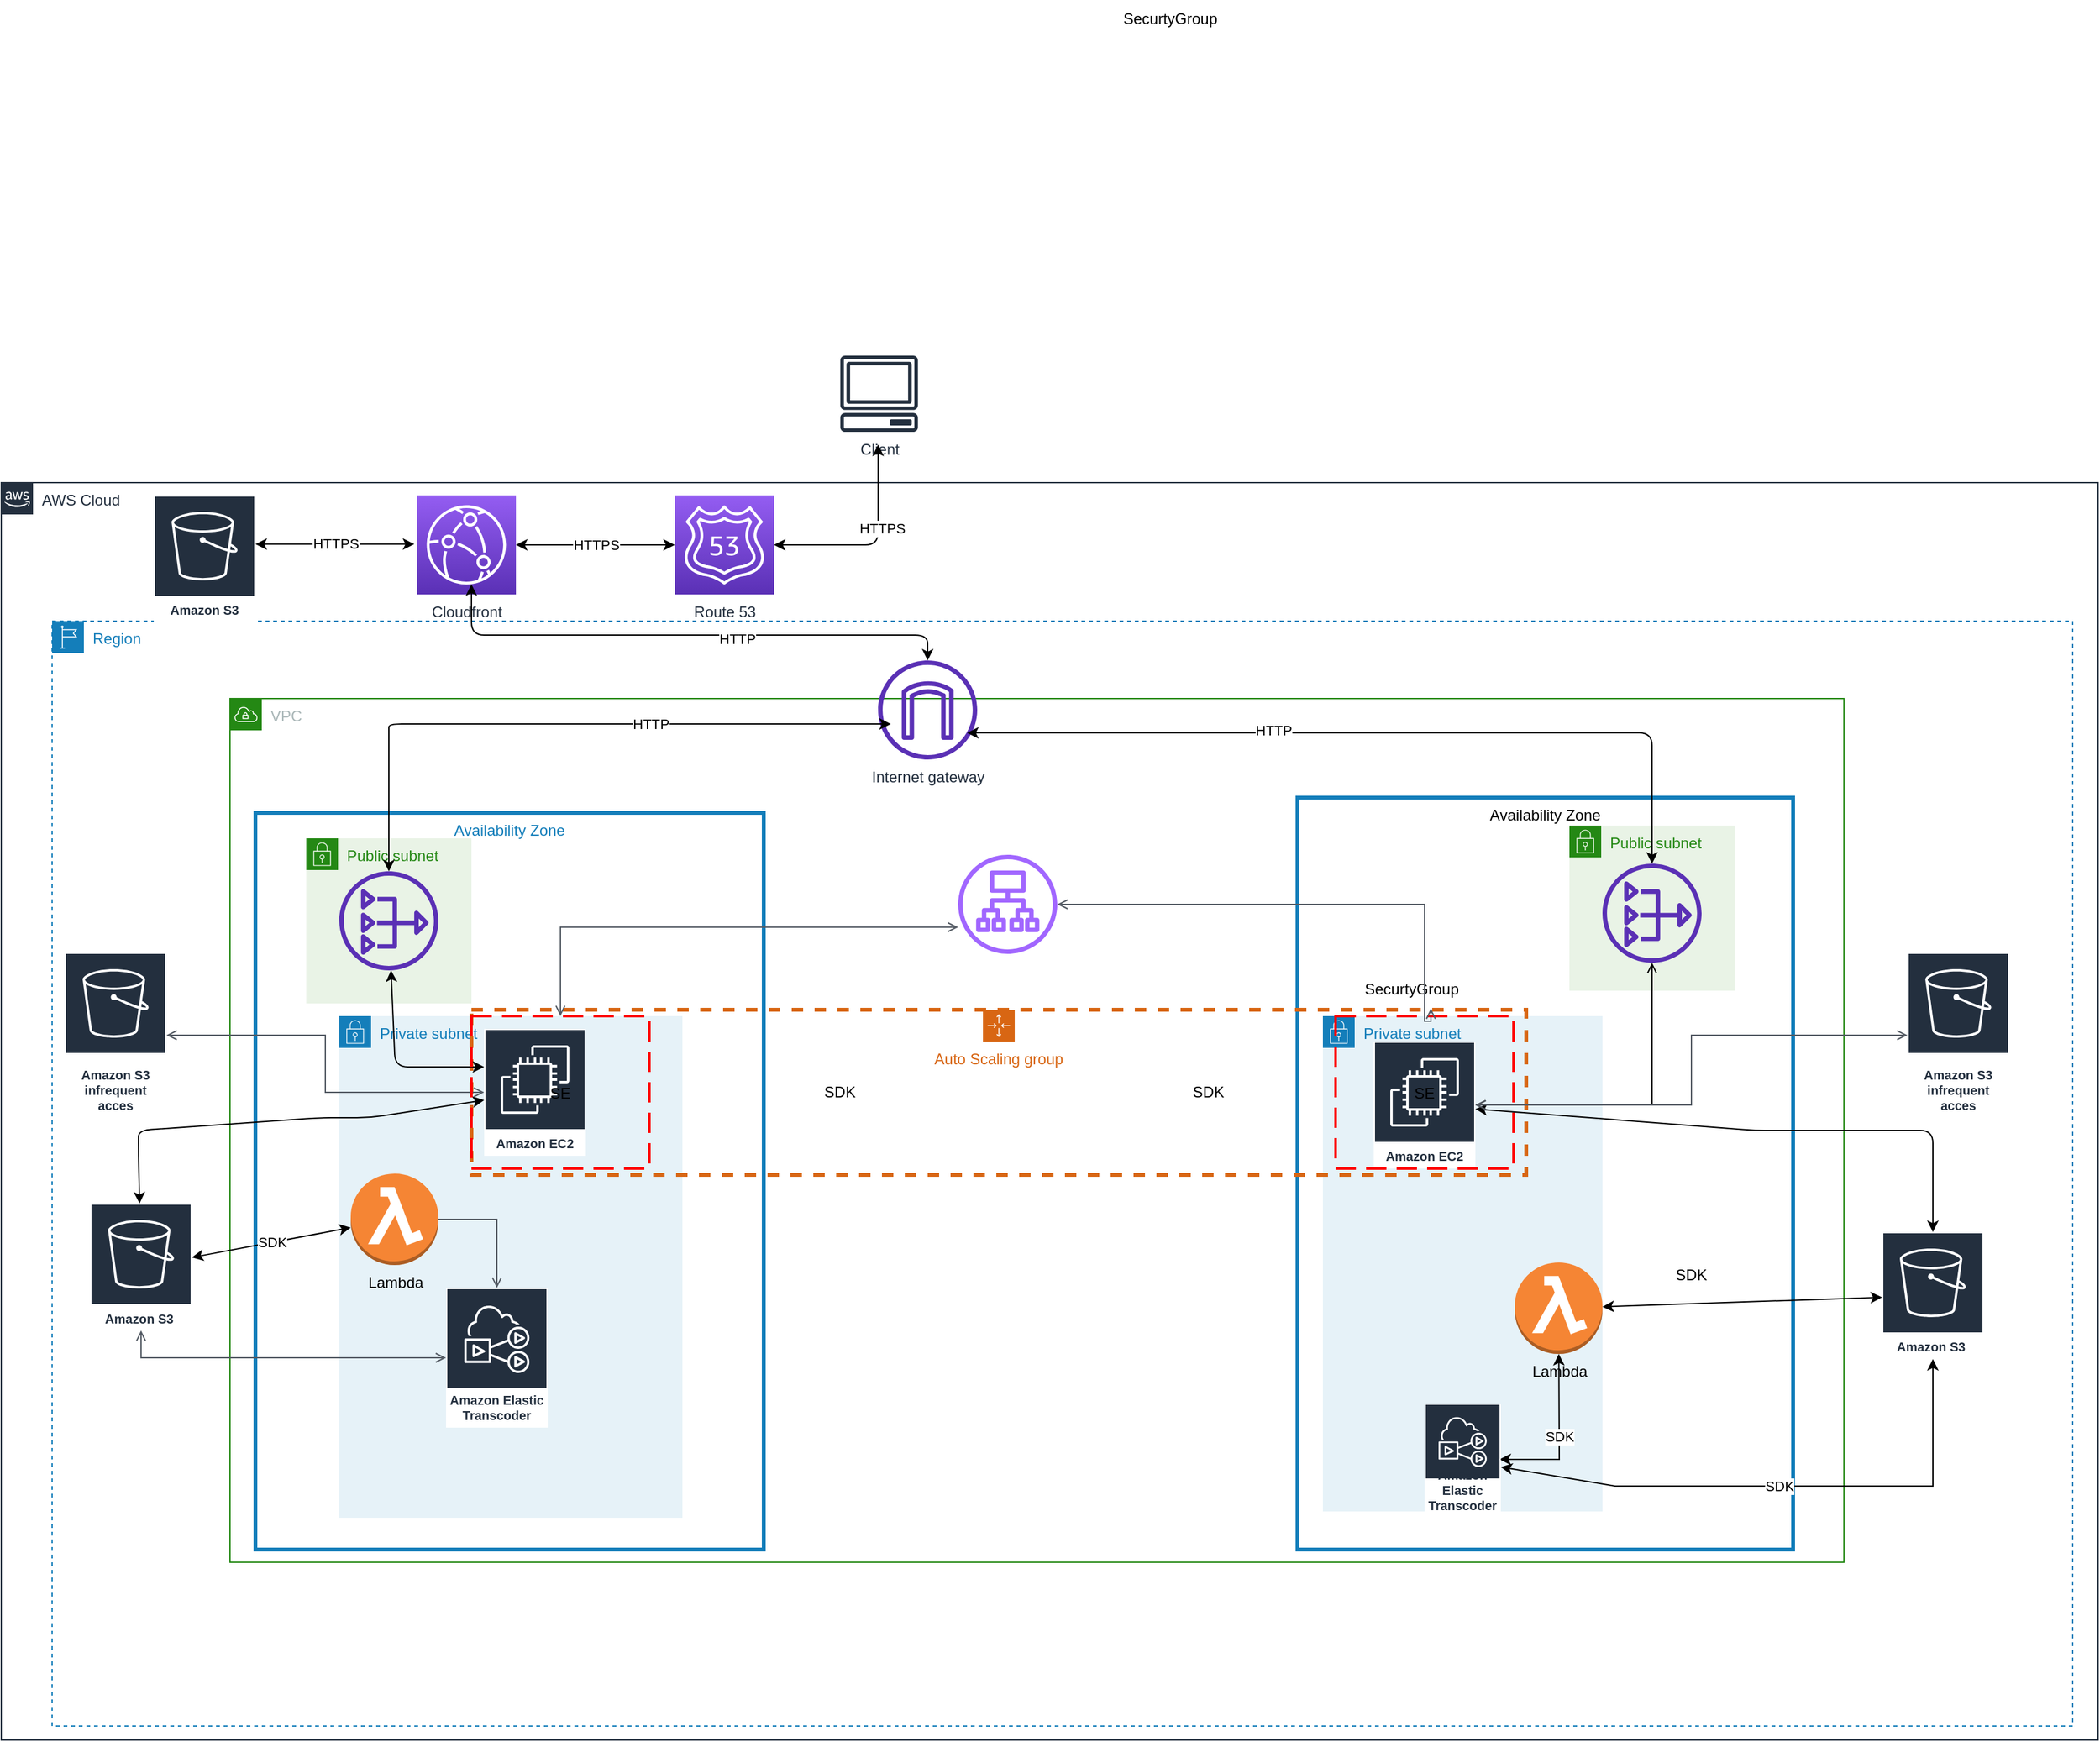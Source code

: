 <mxfile version="15.4.0" type="device"><diagram id="ZTVE2EngAERq7PLSofzu" name="Page-1"><mxGraphModel dx="1680" dy="1917" grid="1" gridSize="10" guides="1" tooltips="1" connect="1" arrows="1" fold="1" page="1" pageScale="1" pageWidth="850" pageHeight="1100" math="0" shadow="0"><root><mxCell id="0"/><mxCell id="1" parent="0"/><mxCell id="fy6zX3aaSo3DReg2tkl1-92" value="Private subnet" style="points=[[0,0],[0.25,0],[0.5,0],[0.75,0],[1,0],[1,0.25],[1,0.5],[1,0.75],[1,1],[0.75,1],[0.5,1],[0.25,1],[0,1],[0,0.75],[0,0.5],[0,0.25]];outlineConnect=0;gradientColor=none;html=1;whiteSpace=wrap;fontSize=12;fontStyle=0;shape=mxgraph.aws4.group;grIcon=mxgraph.aws4.group_security_group;grStroke=0;strokeColor=#147EBA;fillColor=#E6F2F8;verticalAlign=top;align=left;spacingLeft=30;fontColor=#147EBA;dashed=0;" parent="1" vertex="1"><mxGeometry x="1060" y="520" width="220" height="390" as="geometry"/></mxCell><mxCell id="fy6zX3aaSo3DReg2tkl1-94" value="Availability Zone" style="strokeColor=#147EBA;verticalAlign=top;fontStyle=0;fillColor=none;strokeWidth=3;" parent="1" vertex="1"><mxGeometry x="1040" y="348" width="390" height="592" as="geometry"/></mxCell><mxCell id="fy6zX3aaSo3DReg2tkl1-88" value="Private subnet" style="points=[[0,0],[0.25,0],[0.5,0],[0.75,0],[1,0],[1,0.25],[1,0.5],[1,0.75],[1,1],[0.75,1],[0.5,1],[0.25,1],[0,1],[0,0.75],[0,0.5],[0,0.25]];outlineConnect=0;gradientColor=none;html=1;whiteSpace=wrap;fontSize=12;fontStyle=0;shape=mxgraph.aws4.group;grIcon=mxgraph.aws4.group_security_group;grStroke=0;strokeColor=#147EBA;fillColor=#E6F2F8;verticalAlign=top;align=left;spacingLeft=30;fontColor=#147EBA;dashed=0;" parent="1" vertex="1"><mxGeometry x="286" y="520" width="270" height="395" as="geometry"/></mxCell><mxCell id="fy6zX3aaSo3DReg2tkl1-11" value="AWS Cloud" style="points=[[0,0],[0.25,0],[0.5,0],[0.75,0],[1,0],[1,0.25],[1,0.5],[1,0.75],[1,1],[0.75,1],[0.5,1],[0.25,1],[0,1],[0,0.75],[0,0.5],[0,0.25]];outlineConnect=0;gradientColor=none;html=1;whiteSpace=wrap;fontSize=12;fontStyle=0;shape=mxgraph.aws4.group;grIcon=mxgraph.aws4.group_aws_cloud_alt;strokeColor=#232F3E;fillColor=none;verticalAlign=top;align=left;spacingLeft=30;fontColor=#232F3E;dashed=0;" parent="1" vertex="1"><mxGeometry x="20" y="100" width="1650" height="990" as="geometry"/></mxCell><mxCell id="fy6zX3aaSo3DReg2tkl1-3" value="Region" style="points=[[0,0],[0.25,0],[0.5,0],[0.75,0],[1,0],[1,0.25],[1,0.5],[1,0.75],[1,1],[0.75,1],[0.5,1],[0.25,1],[0,1],[0,0.75],[0,0.5],[0,0.25]];outlineConnect=0;gradientColor=none;html=1;whiteSpace=wrap;fontSize=12;fontStyle=0;shape=mxgraph.aws4.group;grIcon=mxgraph.aws4.group_region;strokeColor=#147EBA;fillColor=none;verticalAlign=top;align=left;spacingLeft=30;fontColor=#147EBA;dashed=1;" parent="1" vertex="1"><mxGeometry x="60" y="209" width="1590" height="870" as="geometry"/></mxCell><mxCell id="fy6zX3aaSo3DReg2tkl1-5" value="VPC" style="points=[[0,0],[0.25,0],[0.5,0],[0.75,0],[1,0],[1,0.25],[1,0.5],[1,0.75],[1,1],[0.75,1],[0.5,1],[0.25,1],[0,1],[0,0.75],[0,0.5],[0,0.25]];outlineConnect=0;gradientColor=none;html=1;whiteSpace=wrap;fontSize=12;fontStyle=0;shape=mxgraph.aws4.group;grIcon=mxgraph.aws4.group_vpc;strokeColor=#248814;fillColor=none;verticalAlign=top;align=left;spacingLeft=30;fontColor=#AAB7B8;dashed=0;" parent="1" vertex="1"><mxGeometry x="200" y="270" width="1270" height="680" as="geometry"/></mxCell><mxCell id="fy6zX3aaSo3DReg2tkl1-85" value="Auto Scaling group" style="points=[[0,0],[0.25,0],[0.5,0],[0.75,0],[1,0],[1,0.25],[1,0.5],[1,0.75],[1,1],[0.75,1],[0.5,1],[0.25,1],[0,1],[0,0.75],[0,0.5],[0,0.25]];outlineConnect=0;gradientColor=none;html=1;whiteSpace=wrap;fontSize=12;fontStyle=0;shape=mxgraph.aws4.groupCenter;grIcon=mxgraph.aws4.group_auto_scaling_group;grStroke=1;strokeColor=#D86613;fillColor=none;verticalAlign=top;align=center;fontColor=#D86613;dashed=1;spacingTop=25;strokeWidth=3;" parent="1" vertex="1"><mxGeometry x="390" y="515" width="830" height="130" as="geometry"/></mxCell><mxCell id="fy6zX3aaSo3DReg2tkl1-93" value="Availability Zone" style="fillColor=none;strokeColor=#147EBA;dashed=2;verticalAlign=top;fontStyle=0;fontColor=#147EBA;strokeWidth=3;" parent="1" vertex="1"><mxGeometry x="220" y="360" width="400" height="580" as="geometry"/></mxCell><mxCell id="fy6zX3aaSo3DReg2tkl1-63" value="Public subnet" style="points=[[0,0],[0.25,0],[0.5,0],[0.75,0],[1,0],[1,0.25],[1,0.5],[1,0.75],[1,1],[0.75,1],[0.5,1],[0.25,1],[0,1],[0,0.75],[0,0.5],[0,0.25]];outlineConnect=0;gradientColor=none;html=1;whiteSpace=wrap;fontSize=12;fontStyle=0;shape=mxgraph.aws4.group;grIcon=mxgraph.aws4.group_security_group;grStroke=0;strokeColor=#248814;fillColor=#E9F3E6;verticalAlign=top;align=left;spacingLeft=30;fontColor=#248814;dashed=0;" parent="1" vertex="1"><mxGeometry x="1254" y="370" width="130" height="130" as="geometry"/></mxCell><mxCell id="fy6zX3aaSo3DReg2tkl1-62" value="Public subnet" style="points=[[0,0],[0.25,0],[0.5,0],[0.75,0],[1,0],[1,0.25],[1,0.5],[1,0.75],[1,1],[0.75,1],[0.5,1],[0.25,1],[0,1],[0,0.75],[0,0.5],[0,0.25]];outlineConnect=0;gradientColor=none;html=1;whiteSpace=wrap;fontSize=12;fontStyle=0;shape=mxgraph.aws4.group;grIcon=mxgraph.aws4.group_security_group;grStroke=0;strokeColor=#248814;fillColor=#E9F3E6;verticalAlign=top;align=left;spacingLeft=30;fontColor=#248814;dashed=0;" parent="1" vertex="1"><mxGeometry x="260" y="380" width="130" height="130" as="geometry"/></mxCell><mxCell id="fy6zX3aaSo3DReg2tkl1-12" value="Client&lt;br&gt;" style="outlineConnect=0;fontColor=#232F3E;gradientColor=none;fillColor=#232F3E;strokeColor=none;dashed=0;verticalLabelPosition=bottom;verticalAlign=top;align=center;html=1;fontSize=12;fontStyle=0;aspect=fixed;pointerEvents=1;shape=mxgraph.aws4.client;" parent="1" vertex="1"><mxGeometry x="680" width="61.58" height="60" as="geometry"/></mxCell><mxCell id="fy6zX3aaSo3DReg2tkl1-14" value="Route 53&lt;br&gt;" style="outlineConnect=0;fontColor=#232F3E;gradientColor=#945DF2;gradientDirection=north;fillColor=#5A30B5;strokeColor=#ffffff;dashed=0;verticalLabelPosition=bottom;verticalAlign=top;align=center;html=1;fontSize=12;fontStyle=0;aspect=fixed;shape=mxgraph.aws4.resourceIcon;resIcon=mxgraph.aws4.route_53;" parent="1" vertex="1"><mxGeometry x="550" y="110" width="78" height="78" as="geometry"/></mxCell><mxCell id="fy6zX3aaSo3DReg2tkl1-15" value="Cloudfront&lt;br&gt;" style="outlineConnect=0;fontColor=#232F3E;gradientColor=#945DF2;gradientDirection=north;fillColor=#5A30B5;strokeColor=#ffffff;dashed=0;verticalLabelPosition=bottom;verticalAlign=top;align=center;html=1;fontSize=12;fontStyle=0;aspect=fixed;shape=mxgraph.aws4.resourceIcon;resIcon=mxgraph.aws4.cloudfront;" parent="1" vertex="1"><mxGeometry x="347" y="110" width="78" height="78" as="geometry"/></mxCell><mxCell id="fy6zX3aaSo3DReg2tkl1-17" value="Internet gateway&lt;br&gt;" style="outlineConnect=0;fontColor=#232F3E;gradientColor=none;fillColor=#5A30B5;strokeColor=none;dashed=0;verticalLabelPosition=bottom;verticalAlign=top;align=center;html=1;fontSize=12;fontStyle=0;aspect=fixed;pointerEvents=1;shape=mxgraph.aws4.internet_gateway;" parent="1" vertex="1"><mxGeometry x="710" y="240" width="78" height="78" as="geometry"/></mxCell><mxCell id="fy6zX3aaSo3DReg2tkl1-24" value="Amazon EC2" style="outlineConnect=0;fontColor=#232F3E;gradientColor=none;strokeColor=#ffffff;fillColor=#232F3E;dashed=0;verticalLabelPosition=middle;verticalAlign=bottom;align=center;html=1;whiteSpace=wrap;fontSize=10;fontStyle=1;spacing=3;shape=mxgraph.aws4.productIcon;prIcon=mxgraph.aws4.ec2;" parent="1" vertex="1"><mxGeometry x="400" y="530" width="80" height="100" as="geometry"/></mxCell><mxCell id="fy6zX3aaSo3DReg2tkl1-25" value="Amazon EC2" style="outlineConnect=0;fontColor=#232F3E;gradientColor=none;strokeColor=#ffffff;fillColor=#232F3E;dashed=0;verticalLabelPosition=middle;verticalAlign=bottom;align=center;html=1;whiteSpace=wrap;fontSize=10;fontStyle=1;spacing=3;shape=mxgraph.aws4.productIcon;prIcon=mxgraph.aws4.ec2;" parent="1" vertex="1"><mxGeometry x="1100" y="540" width="80" height="100" as="geometry"/></mxCell><mxCell id="fy6zX3aaSo3DReg2tkl1-26" value="Lambda" style="outlineConnect=0;dashed=0;verticalLabelPosition=bottom;verticalAlign=top;align=center;html=1;shape=mxgraph.aws3.lambda_function;fillColor=#F58534;gradientColor=none;" parent="1" vertex="1"><mxGeometry x="1211" y="714" width="69" height="72" as="geometry"/></mxCell><mxCell id="fy6zX3aaSo3DReg2tkl1-27" value="Lambda" style="outlineConnect=0;dashed=0;verticalLabelPosition=bottom;verticalAlign=top;align=center;html=1;shape=mxgraph.aws3.lambda_function;fillColor=#F58534;gradientColor=none;" parent="1" vertex="1"><mxGeometry x="295" y="644" width="69" height="72" as="geometry"/></mxCell><mxCell id="fy6zX3aaSo3DReg2tkl1-31" value="Amazon S3&amp;nbsp;" style="outlineConnect=0;fontColor=#232F3E;gradientColor=none;strokeColor=#ffffff;fillColor=#232F3E;dashed=0;verticalLabelPosition=middle;verticalAlign=bottom;align=center;html=1;whiteSpace=wrap;fontSize=10;fontStyle=1;spacing=3;shape=mxgraph.aws4.productIcon;prIcon=mxgraph.aws4.s3;" parent="1" vertex="1"><mxGeometry x="90" y="667.5" width="80" height="100" as="geometry"/></mxCell><mxCell id="fy6zX3aaSo3DReg2tkl1-32" value="Amazon S3" style="outlineConnect=0;fontColor=#232F3E;gradientColor=none;strokeColor=#ffffff;fillColor=#232F3E;dashed=0;verticalLabelPosition=middle;verticalAlign=bottom;align=center;html=1;whiteSpace=wrap;fontSize=10;fontStyle=1;spacing=3;shape=mxgraph.aws4.productIcon;prIcon=mxgraph.aws4.s3;" parent="1" vertex="1"><mxGeometry x="140" y="110" width="80" height="100" as="geometry"/></mxCell><mxCell id="fy6zX3aaSo3DReg2tkl1-42" value="" style="endArrow=classic;startArrow=classic;html=1;" parent="1" source="fy6zX3aaSo3DReg2tkl1-14" edge="1"><mxGeometry width="50" height="50" relative="1" as="geometry"><mxPoint x="660" y="120" as="sourcePoint"/><mxPoint x="710" y="70" as="targetPoint"/><Array as="points"><mxPoint x="710" y="149"/></Array></mxGeometry></mxCell><mxCell id="fy6zX3aaSo3DReg2tkl1-95" value="HTTPS" style="edgeLabel;html=1;align=center;verticalAlign=middle;resizable=0;points=[];fontColor=#000000;" parent="fy6zX3aaSo3DReg2tkl1-42" vertex="1" connectable="0"><mxGeometry x="0.183" y="-3" relative="1" as="geometry"><mxPoint as="offset"/></mxGeometry></mxCell><mxCell id="fy6zX3aaSo3DReg2tkl1-45" value="HTTPS" style="endArrow=classic;startArrow=classic;html=1;" parent="1" source="fy6zX3aaSo3DReg2tkl1-15" target="fy6zX3aaSo3DReg2tkl1-14" edge="1"><mxGeometry width="50" height="50" relative="1" as="geometry"><mxPoint x="425" y="159" as="sourcePoint"/><mxPoint x="507" y="80" as="targetPoint"/><Array as="points"/></mxGeometry></mxCell><mxCell id="fy6zX3aaSo3DReg2tkl1-46" value="HTTPS" style="endArrow=classic;startArrow=classic;html=1;" parent="1" edge="1"><mxGeometry width="50" height="50" relative="1" as="geometry"><mxPoint x="220.0" y="148.41" as="sourcePoint"/><mxPoint x="345" y="148.41" as="targetPoint"/><Array as="points"/></mxGeometry></mxCell><mxCell id="fy6zX3aaSo3DReg2tkl1-47" value="" style="endArrow=classic;startArrow=classic;html=1;exitX=0.551;exitY=0.897;exitDx=0;exitDy=0;exitPerimeter=0;" parent="1" source="fy6zX3aaSo3DReg2tkl1-15" target="fy6zX3aaSo3DReg2tkl1-17" edge="1"><mxGeometry width="50" height="50" relative="1" as="geometry"><mxPoint x="455.0" y="310" as="sourcePoint"/><mxPoint x="580" y="310" as="targetPoint"/><Array as="points"><mxPoint x="390" y="220"/><mxPoint x="749" y="220"/></Array></mxGeometry></mxCell><mxCell id="fy6zX3aaSo3DReg2tkl1-101" value="HTTP" style="edgeLabel;html=1;align=center;verticalAlign=middle;resizable=0;points=[];fontColor=#000000;" parent="fy6zX3aaSo3DReg2tkl1-47" vertex="1" connectable="0"><mxGeometry x="0.187" y="-3" relative="1" as="geometry"><mxPoint as="offset"/></mxGeometry></mxCell><mxCell id="fy6zX3aaSo3DReg2tkl1-60" value="" style="edgeStyle=orthogonalEdgeStyle;html=1;endArrow=open;elbow=vertical;startArrow=open;startFill=0;endFill=0;strokeColor=#000000;rounded=0;fontFamily=Helvetica;fontSize=11;fontColor=#000000;align=center;" parent="1" source="fy6zX3aaSo3DReg2tkl1-25" target="fy6zX3aaSo3DReg2tkl1-59" edge="1"><mxGeometry width="50" height="50" relative="1" as="geometry"><mxPoint x="980" y="650" as="sourcePoint"/><mxPoint x="1030" y="600" as="targetPoint"/><Array as="points"><mxPoint x="1319" y="590"/></Array></mxGeometry></mxCell><mxCell id="fy6zX3aaSo3DReg2tkl1-61" value="" style="endArrow=classic;startArrow=classic;html=1;" parent="1" source="fy6zX3aaSo3DReg2tkl1-24" target="fy6zX3aaSo3DReg2tkl1-58" edge="1"><mxGeometry width="50" height="50" relative="1" as="geometry"><mxPoint x="980" y="650" as="sourcePoint"/><mxPoint x="1030" y="600" as="targetPoint"/><Array as="points"><mxPoint x="400" y="560"/><mxPoint x="330" y="560"/></Array></mxGeometry></mxCell><mxCell id="fy6zX3aaSo3DReg2tkl1-58" value="" style="outlineConnect=0;fontColor=#232F3E;gradientColor=none;fillColor=#5A30B5;strokeColor=none;dashed=0;verticalLabelPosition=bottom;verticalAlign=top;align=center;html=1;fontSize=12;fontStyle=0;aspect=fixed;pointerEvents=1;shape=mxgraph.aws4.nat_gateway;" parent="1" vertex="1"><mxGeometry x="286" y="406" width="78" height="78" as="geometry"/></mxCell><mxCell id="fy6zX3aaSo3DReg2tkl1-59" value="" style="outlineConnect=0;fontColor=#232F3E;gradientColor=none;fillColor=#5A30B5;strokeColor=none;dashed=0;verticalLabelPosition=bottom;verticalAlign=top;align=center;html=1;fontSize=12;fontStyle=0;aspect=fixed;pointerEvents=1;shape=mxgraph.aws4.nat_gateway;" parent="1" vertex="1"><mxGeometry x="1280" y="400" width="78" height="78" as="geometry"/></mxCell><mxCell id="fy6zX3aaSo3DReg2tkl1-64" value="" style="endArrow=classic;startArrow=classic;html=1;" parent="1" source="fy6zX3aaSo3DReg2tkl1-58" edge="1"><mxGeometry width="50" height="50" relative="1" as="geometry"><mxPoint x="355" y="400" as="sourcePoint"/><mxPoint x="720" y="290" as="targetPoint"/><Array as="points"><mxPoint x="325" y="300"/><mxPoint x="325" y="290"/><mxPoint x="690" y="290"/></Array></mxGeometry></mxCell><mxCell id="fy6zX3aaSo3DReg2tkl1-98" value="HTTP" style="edgeLabel;html=1;align=center;verticalAlign=middle;resizable=0;points=[];fontColor=#000000;" parent="fy6zX3aaSo3DReg2tkl1-64" vertex="1" connectable="0"><mxGeometry x="0.256" relative="1" as="geometry"><mxPoint x="1" as="offset"/></mxGeometry></mxCell><mxCell id="fy6zX3aaSo3DReg2tkl1-65" value="" style="endArrow=classic;startArrow=classic;html=1;" parent="1" target="fy6zX3aaSo3DReg2tkl1-59" edge="1"><mxGeometry width="50" height="50" relative="1" as="geometry"><mxPoint x="780" y="297.02" as="sourcePoint"/><mxPoint x="1135" y="187.997" as="targetPoint"/><Array as="points"><mxPoint x="1319" y="297"/></Array></mxGeometry></mxCell><mxCell id="fy6zX3aaSo3DReg2tkl1-99" value="HTTP&lt;br&gt;" style="edgeLabel;html=1;align=center;verticalAlign=middle;resizable=0;points=[];fontColor=#000000;" parent="fy6zX3aaSo3DReg2tkl1-65" vertex="1" connectable="0"><mxGeometry x="-0.251" y="2" relative="1" as="geometry"><mxPoint as="offset"/></mxGeometry></mxCell><mxCell id="fy6zX3aaSo3DReg2tkl1-67" value="SDK" style="endArrow=classic;startArrow=classic;html=1;" parent="1" source="fy6zX3aaSo3DReg2tkl1-27" target="fy6zX3aaSo3DReg2tkl1-31" edge="1"><mxGeometry width="50" height="50" relative="1" as="geometry"><mxPoint x="246" y="680" as="sourcePoint"/><mxPoint x="870" y="670" as="targetPoint"/></mxGeometry></mxCell><mxCell id="fy6zX3aaSo3DReg2tkl1-72" value="" style="endArrow=classic;startArrow=classic;html=1;" parent="1" source="fy6zX3aaSo3DReg2tkl1-26" edge="1"><mxGeometry width="50" height="50" relative="1" as="geometry"><mxPoint x="820" y="720" as="sourcePoint"/><mxPoint x="1500" y="741.358" as="targetPoint"/></mxGeometry></mxCell><mxCell id="fy6zX3aaSo3DReg2tkl1-73" value="" style="endArrow=classic;startArrow=classic;html=1;" parent="1" target="fy6zX3aaSo3DReg2tkl1-25" edge="1"><mxGeometry width="50" height="50" relative="1" as="geometry"><mxPoint x="1540" y="690" as="sourcePoint"/><mxPoint x="1200" y="610" as="targetPoint"/><Array as="points"><mxPoint x="1540" y="610"/><mxPoint x="1400" y="610"/></Array></mxGeometry></mxCell><mxCell id="fy6zX3aaSo3DReg2tkl1-84" style="edgeStyle=orthogonalEdgeStyle;rounded=0;orthogonalLoop=1;jettySize=auto;html=1;exitX=0.5;exitY=1;exitDx=0;exitDy=0;" parent="1" source="fy6zX3aaSo3DReg2tkl1-3" target="fy6zX3aaSo3DReg2tkl1-3" edge="1"><mxGeometry relative="1" as="geometry"/></mxCell><mxCell id="fy6zX3aaSo3DReg2tkl1-105" value="" style="endArrow=classic;startArrow=classic;html=1;" parent="1" source="fy6zX3aaSo3DReg2tkl1-31" target="fy6zX3aaSo3DReg2tkl1-24" edge="1"><mxGeometry width="50" height="50" relative="1" as="geometry"><mxPoint x="160" y="650" as="sourcePoint"/><mxPoint x="410" y="590" as="targetPoint"/><Array as="points"><mxPoint x="128" y="630"/><mxPoint x="128" y="610"/><mxPoint x="270" y="600"/><mxPoint x="310" y="600"/></Array></mxGeometry></mxCell><mxCell id="fy6zX3aaSo3DReg2tkl1-107" value="SDK" style="text;html=1;strokeColor=none;fillColor=none;align=center;verticalAlign=middle;whiteSpace=wrap;rounded=0;fontColor=#000000;" parent="1" vertex="1"><mxGeometry x="1330" y="714" width="40" height="20" as="geometry"/></mxCell><mxCell id="fy6zX3aaSo3DReg2tkl1-112" value="SDK" style="text;html=1;strokeColor=none;fillColor=none;align=center;verticalAlign=middle;whiteSpace=wrap;rounded=0;fontColor=#000000;" parent="1" vertex="1"><mxGeometry x="950" y="570" width="40" height="20" as="geometry"/></mxCell><mxCell id="fy6zX3aaSo3DReg2tkl1-117" value="SDK" style="text;html=1;strokeColor=none;fillColor=none;align=center;verticalAlign=middle;whiteSpace=wrap;rounded=0;fontColor=#000000;" parent="1" vertex="1"><mxGeometry x="660" y="570" width="40" height="20" as="geometry"/></mxCell><mxCell id="m29cKv5t0SwwVVwQptrH-3" value="SDK" style="endArrow=classic;startArrow=classic;html=1;rounded=0;" parent="1" target="fy6zX3aaSo3DReg2tkl1-26" edge="1"><mxGeometry width="50" height="50" relative="1" as="geometry"><mxPoint x="1199" y="869.0" as="sourcePoint"/><mxPoint x="1190" y="760" as="targetPoint"/><Array as="points"><mxPoint x="1246" y="869"/></Array></mxGeometry></mxCell><mxCell id="m29cKv5t0SwwVVwQptrH-4" value="SDK" style="endArrow=classic;startArrow=classic;html=1;rounded=0;" parent="1" source="JbQnYRZd90ixwiyYp90o-15" target="JbQnYRZd90ixwiyYp90o-11" edge="1"><mxGeometry width="50" height="50" relative="1" as="geometry"><mxPoint x="1160" y="830.0" as="sourcePoint"/><mxPoint x="800" y="770" as="targetPoint"/><Array as="points"><mxPoint x="1290" y="890"/><mxPoint x="1540" y="890"/></Array></mxGeometry></mxCell><mxCell id="JbQnYRZd90ixwiyYp90o-1" value="Amazon Elastic Transcoder" style="sketch=0;outlineConnect=0;fontColor=#232F3E;gradientColor=none;strokeColor=#ffffff;fillColor=#232F3E;dashed=0;verticalLabelPosition=middle;verticalAlign=bottom;align=center;html=1;whiteSpace=wrap;fontSize=10;fontStyle=1;spacing=3;shape=mxgraph.aws4.productIcon;prIcon=mxgraph.aws4.elastic_transcoder;" parent="1" vertex="1"><mxGeometry x="370" y="734" width="80" height="110" as="geometry"/></mxCell><mxCell id="JbQnYRZd90ixwiyYp90o-3" value="" style="edgeStyle=orthogonalEdgeStyle;html=1;endArrow=open;elbow=vertical;startArrow=none;endFill=0;strokeColor=#545B64;rounded=0;" parent="1" source="fy6zX3aaSo3DReg2tkl1-27" target="JbQnYRZd90ixwiyYp90o-1" edge="1"><mxGeometry width="100" relative="1" as="geometry"><mxPoint x="290" y="760" as="sourcePoint"/><mxPoint x="390" y="760" as="targetPoint"/></mxGeometry></mxCell><mxCell id="JbQnYRZd90ixwiyYp90o-5" value="" style="edgeStyle=orthogonalEdgeStyle;html=1;endArrow=open;elbow=vertical;startArrow=open;startFill=0;endFill=0;strokeColor=#545B64;rounded=0;" parent="1" source="JbQnYRZd90ixwiyYp90o-6" target="fy6zX3aaSo3DReg2tkl1-24" edge="1"><mxGeometry width="100" relative="1" as="geometry"><mxPoint x="180" y="550" as="sourcePoint"/><mxPoint x="280" y="550" as="targetPoint"/></mxGeometry></mxCell><mxCell id="JbQnYRZd90ixwiyYp90o-6" value="Amazon S3&lt;br&gt;infrequent acces" style="sketch=0;outlineConnect=0;fontColor=#232F3E;gradientColor=none;strokeColor=#ffffff;fillColor=#232F3E;dashed=0;verticalLabelPosition=middle;verticalAlign=bottom;align=center;html=1;whiteSpace=wrap;fontSize=10;fontStyle=1;spacing=3;shape=mxgraph.aws4.productIcon;prIcon=mxgraph.aws4.s3;" parent="1" vertex="1"><mxGeometry x="70" y="470" width="80" height="130" as="geometry"/></mxCell><mxCell id="JbQnYRZd90ixwiyYp90o-10" value="" style="edgeStyle=orthogonalEdgeStyle;html=1;endArrow=open;elbow=vertical;startArrow=open;startFill=0;endFill=0;strokeColor=#545B64;rounded=0;" parent="1" source="fy6zX3aaSo3DReg2tkl1-31" target="JbQnYRZd90ixwiyYp90o-1" edge="1"><mxGeometry width="100" relative="1" as="geometry"><mxPoint x="110" y="820" as="sourcePoint"/><mxPoint x="210" y="820" as="targetPoint"/><Array as="points"><mxPoint x="130" y="789"/></Array></mxGeometry></mxCell><mxCell id="JbQnYRZd90ixwiyYp90o-11" value="Amazon S3&amp;nbsp;" style="outlineConnect=0;fontColor=#232F3E;gradientColor=none;strokeColor=#ffffff;fillColor=#232F3E;dashed=0;verticalLabelPosition=middle;verticalAlign=bottom;align=center;html=1;whiteSpace=wrap;fontSize=10;fontStyle=1;spacing=3;shape=mxgraph.aws4.productIcon;prIcon=mxgraph.aws4.s3;" parent="1" vertex="1"><mxGeometry x="1500" y="690" width="80" height="100" as="geometry"/></mxCell><mxCell id="JbQnYRZd90ixwiyYp90o-12" value="Amazon S3&lt;br&gt;infrequent acces" style="sketch=0;outlineConnect=0;fontColor=#232F3E;gradientColor=none;strokeColor=#ffffff;fillColor=#232F3E;dashed=0;verticalLabelPosition=middle;verticalAlign=bottom;align=center;html=1;whiteSpace=wrap;fontSize=10;fontStyle=1;spacing=3;shape=mxgraph.aws4.productIcon;prIcon=mxgraph.aws4.s3;" parent="1" vertex="1"><mxGeometry x="1520" y="470" width="80" height="130" as="geometry"/></mxCell><mxCell id="JbQnYRZd90ixwiyYp90o-14" value="" style="edgeStyle=orthogonalEdgeStyle;html=1;endArrow=open;elbow=vertical;startArrow=open;startFill=0;endFill=0;strokeColor=#545B64;rounded=0;" parent="1" source="fy6zX3aaSo3DReg2tkl1-25" target="JbQnYRZd90ixwiyYp90o-12" edge="1"><mxGeometry width="100" relative="1" as="geometry"><mxPoint x="1340" y="560" as="sourcePoint"/><mxPoint x="1440" y="560" as="targetPoint"/></mxGeometry></mxCell><mxCell id="JbQnYRZd90ixwiyYp90o-15" value="Amazon Elastic Transcoder" style="sketch=0;outlineConnect=0;fontColor=#232F3E;gradientColor=none;strokeColor=#ffffff;fillColor=#232F3E;dashed=0;verticalLabelPosition=middle;verticalAlign=bottom;align=center;html=1;whiteSpace=wrap;fontSize=10;fontStyle=1;spacing=3;shape=mxgraph.aws4.productIcon;prIcon=mxgraph.aws4.elastic_transcoder;" parent="1" vertex="1"><mxGeometry x="1140" y="825" width="60" height="90" as="geometry"/></mxCell><mxCell id="JbQnYRZd90ixwiyYp90o-16" value="SE" style="rounded=1;arcSize=0;dashed=1;strokeColor=#ff0000;fillColor=none;gradientColor=none;dashPattern=8 4;strokeWidth=2;" parent="1" vertex="1"><mxGeometry x="390" y="520" width="140" height="120" as="geometry"/></mxCell><mxCell id="JbQnYRZd90ixwiyYp90o-17" value="SE" style="rounded=1;arcSize=0;dashed=1;strokeColor=#ff0000;fillColor=none;gradientColor=none;dashPattern=8 4;strokeWidth=2;" parent="1" vertex="1"><mxGeometry x="1070" y="520" width="140" height="120" as="geometry"/></mxCell><mxCell id="JbQnYRZd90ixwiyYp90o-18" value="SecurtyGroup" style="text;html=1;strokeColor=none;fillColor=none;align=center;verticalAlign=middle;whiteSpace=wrap;rounded=0;" parent="1" vertex="1"><mxGeometry x="910" y="-280" width="60" height="30" as="geometry"/></mxCell><mxCell id="JbQnYRZd90ixwiyYp90o-20" value="SecurtyGroup" style="text;html=1;strokeColor=none;fillColor=none;align=center;verticalAlign=middle;whiteSpace=wrap;rounded=0;" parent="1" vertex="1"><mxGeometry x="1100" y="484" width="60" height="30" as="geometry"/></mxCell><mxCell id="JbQnYRZd90ixwiyYp90o-21" value="" style="sketch=0;outlineConnect=0;fontColor=#232F3E;gradientColor=none;fillColor=#A166FF;strokeColor=none;dashed=0;verticalLabelPosition=bottom;verticalAlign=top;align=center;html=1;fontSize=12;fontStyle=0;aspect=fixed;pointerEvents=1;shape=mxgraph.aws4.application_load_balancer;" parent="1" vertex="1"><mxGeometry x="773" y="393" width="78" height="78" as="geometry"/></mxCell><mxCell id="JbQnYRZd90ixwiyYp90o-22" value="" style="edgeStyle=orthogonalEdgeStyle;html=1;endArrow=open;elbow=vertical;startArrow=open;startFill=0;endFill=0;strokeColor=#545B64;rounded=0;" parent="1" source="JbQnYRZd90ixwiyYp90o-16" target="JbQnYRZd90ixwiyYp90o-21" edge="1"><mxGeometry width="100" relative="1" as="geometry"><mxPoint x="440" y="510" as="sourcePoint"/><mxPoint x="760" y="430" as="targetPoint"/><Array as="points"><mxPoint x="460" y="450"/></Array></mxGeometry></mxCell><mxCell id="JbQnYRZd90ixwiyYp90o-24" value="" style="edgeStyle=orthogonalEdgeStyle;html=1;endArrow=open;elbow=vertical;startArrow=open;startFill=0;endFill=0;strokeColor=#545B64;rounded=0;entryX=0.75;entryY=1;entryDx=0;entryDy=0;" parent="1" source="JbQnYRZd90ixwiyYp90o-21" target="JbQnYRZd90ixwiyYp90o-20" edge="1"><mxGeometry width="100" relative="1" as="geometry"><mxPoint x="910" y="440" as="sourcePoint"/><mxPoint x="1010" y="440" as="targetPoint"/><Array as="points"><mxPoint x="1140" y="432"/><mxPoint x="1140" y="524"/><mxPoint x="1145" y="524"/></Array></mxGeometry></mxCell></root></mxGraphModel></diagram></mxfile>